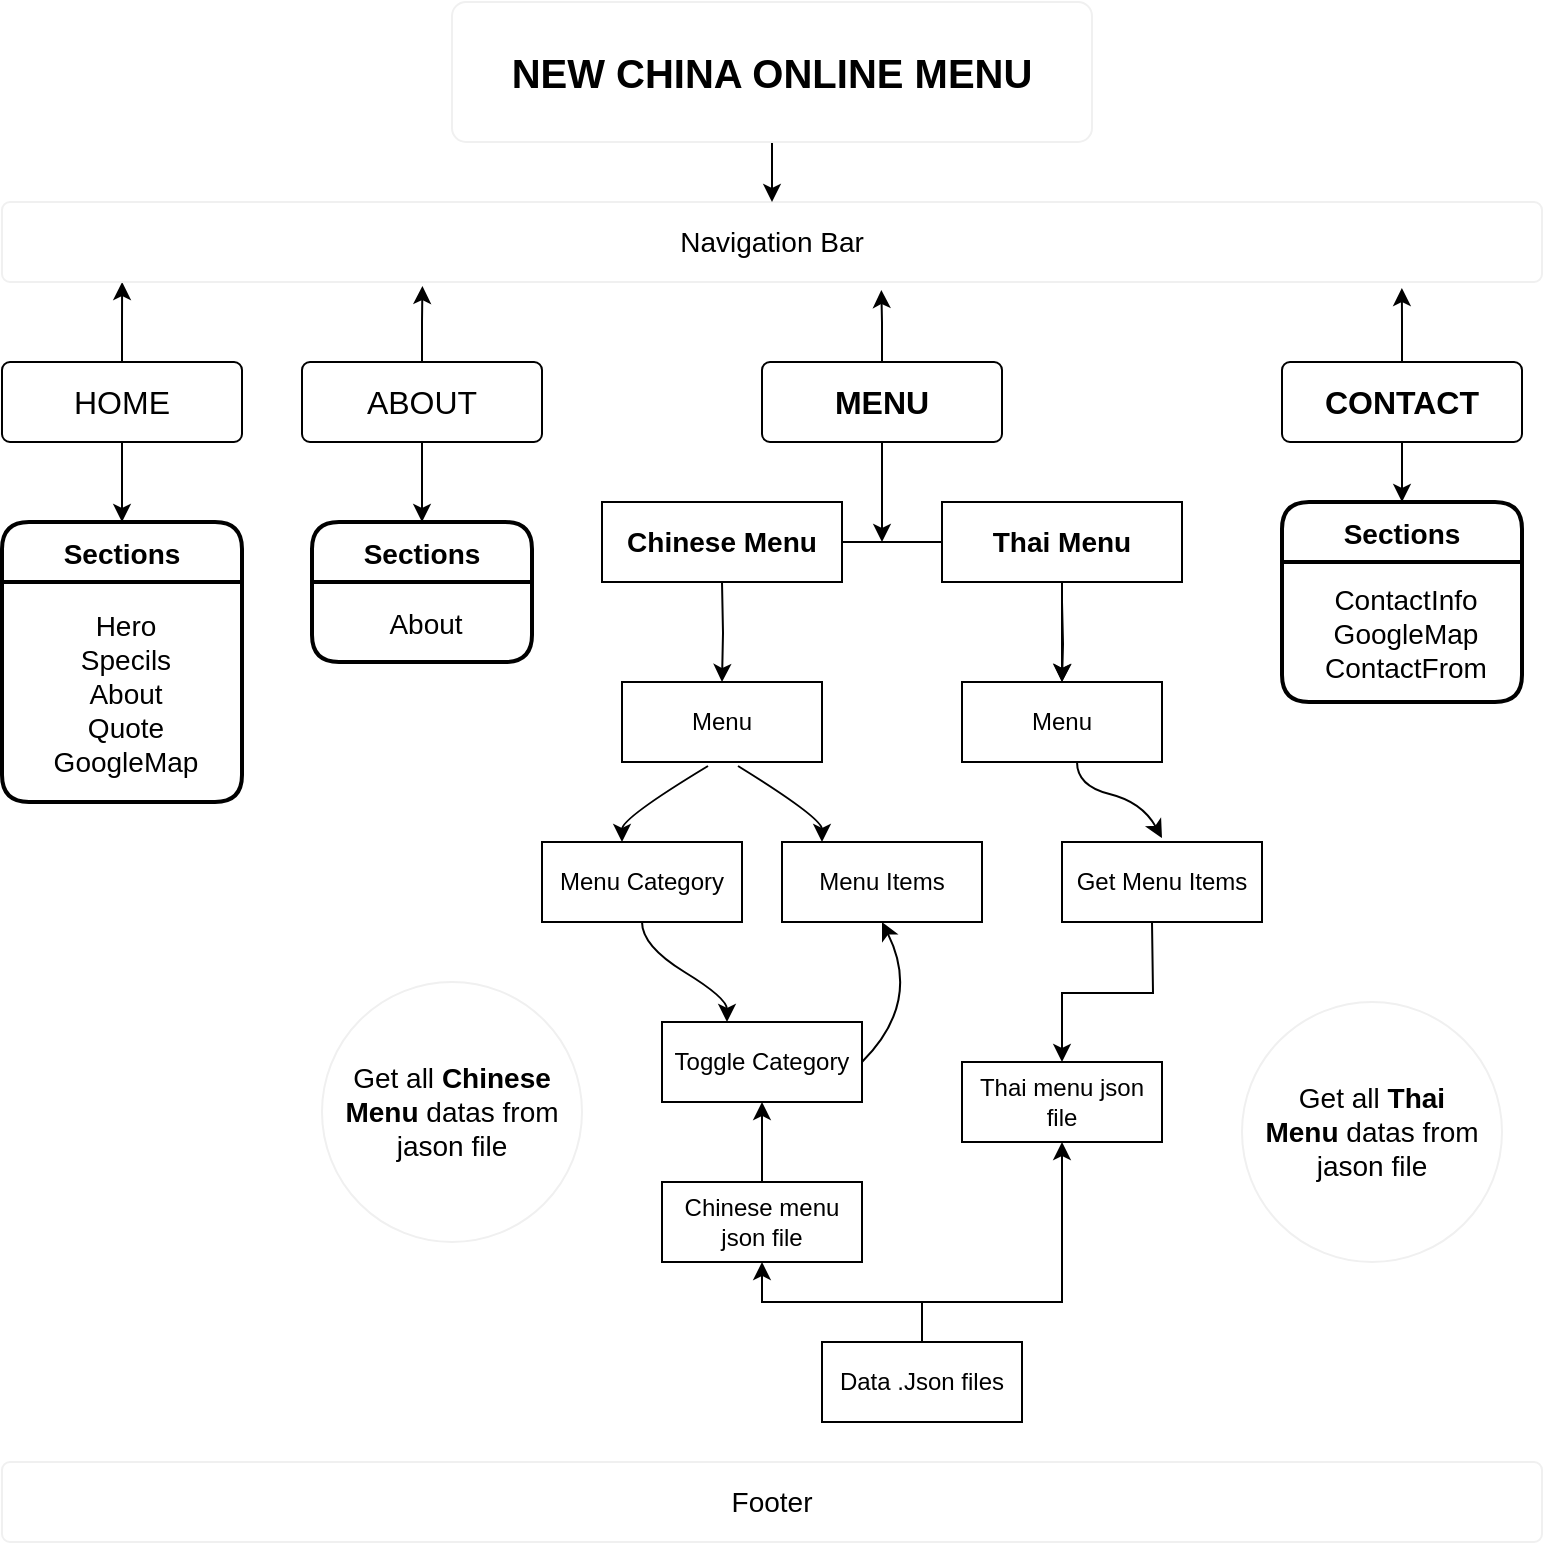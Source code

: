 <mxfile>
    <diagram id="spaKL6NTC4pt9zbaQ05e" name="Page-1">
        <mxGraphModel dx="750" dy="680" grid="1" gridSize="10" guides="1" tooltips="1" connect="1" arrows="1" fold="1" page="1" pageScale="1" pageWidth="850" pageHeight="1100" background="none" math="0" shadow="0">
            <root>
                <mxCell id="0"/>
                <mxCell id="1" parent="0"/>
                <mxCell id="23" style="edgeStyle=orthogonalEdgeStyle;rounded=0;orthogonalLoop=1;jettySize=auto;html=1;entryX=0.5;entryY=0;entryDx=0;entryDy=0;fontSize=16;" parent="1" source="2" target="12" edge="1">
                    <mxGeometry relative="1" as="geometry"/>
                </mxCell>
                <mxCell id="132" style="edgeStyle=orthogonalEdgeStyle;rounded=0;orthogonalLoop=1;jettySize=auto;html=1;entryX=0.078;entryY=1;entryDx=0;entryDy=0;entryPerimeter=0;fontSize=14;" parent="1" source="2" target="131" edge="1">
                    <mxGeometry relative="1" as="geometry"/>
                </mxCell>
                <mxCell id="2" value="&lt;font style=&quot;font-size: 16px&quot;&gt;HOME&lt;/font&gt;" style="rounded=1;arcSize=10;whiteSpace=wrap;html=1;align=center;" parent="1" vertex="1">
                    <mxGeometry x="30" y="200" width="120" height="40" as="geometry"/>
                </mxCell>
                <mxCell id="8" value="Sections" style="swimlane;childLayout=stackLayout;horizontal=1;startSize=30;horizontalStack=0;rounded=1;fontSize=14;fontStyle=1;strokeWidth=2;resizeParent=0;resizeLast=1;shadow=0;dashed=0;align=center;" parent="1" vertex="1">
                    <mxGeometry x="185" y="280" width="110" height="70" as="geometry"/>
                </mxCell>
                <mxCell id="9" value="About" style="align=center;strokeColor=none;fillColor=none;spacingLeft=4;fontSize=14;verticalAlign=middle;resizable=0;rotatable=0;part=1;" parent="8" vertex="1">
                    <mxGeometry y="30" width="110" height="40" as="geometry"/>
                </mxCell>
                <mxCell id="29" style="edgeStyle=orthogonalEdgeStyle;rounded=0;orthogonalLoop=1;jettySize=auto;html=1;exitX=0.5;exitY=1;exitDx=0;exitDy=0;fontSize=14;" parent="8" source="9" target="9" edge="1">
                    <mxGeometry relative="1" as="geometry"/>
                </mxCell>
                <mxCell id="12" value="Sections" style="swimlane;childLayout=stackLayout;horizontal=1;startSize=30;horizontalStack=0;rounded=1;fontSize=14;fontStyle=1;strokeWidth=2;resizeParent=0;resizeLast=1;shadow=0;dashed=0;align=center;" parent="1" vertex="1">
                    <mxGeometry x="30" y="280" width="120" height="140" as="geometry"/>
                </mxCell>
                <mxCell id="13" value="Hero&#10;Specils&#10;About&#10;Quote&#10;GoogleMap" style="align=center;fillColor=none;spacingLeft=4;fontSize=14;verticalAlign=middle;resizable=0;rotatable=0;part=1;spacingTop=0;spacing=4;strokeColor=none;rounded=0;" parent="12" vertex="1">
                    <mxGeometry y="30" width="120" height="110" as="geometry"/>
                </mxCell>
                <mxCell id="33" style="edgeStyle=orthogonalEdgeStyle;rounded=0;orthogonalLoop=1;jettySize=auto;html=1;exitX=0.5;exitY=1;exitDx=0;exitDy=0;entryX=0.5;entryY=0;entryDx=0;entryDy=0;fontSize=14;" parent="1" source="17" target="8" edge="1">
                    <mxGeometry relative="1" as="geometry"/>
                </mxCell>
                <mxCell id="134" style="edgeStyle=orthogonalEdgeStyle;rounded=0;orthogonalLoop=1;jettySize=auto;html=1;entryX=0.273;entryY=1.05;entryDx=0;entryDy=0;entryPerimeter=0;fontSize=14;" parent="1" source="17" target="131" edge="1">
                    <mxGeometry relative="1" as="geometry"/>
                </mxCell>
                <mxCell id="17" value="&lt;font style=&quot;font-size: 16px&quot;&gt;ABOUT&lt;/font&gt;" style="rounded=1;arcSize=10;whiteSpace=wrap;html=1;align=center;" parent="1" vertex="1">
                    <mxGeometry x="180" y="200" width="120" height="40" as="geometry"/>
                </mxCell>
                <mxCell id="92" style="edgeStyle=orthogonalEdgeStyle;rounded=0;orthogonalLoop=1;jettySize=auto;html=1;exitX=0.5;exitY=0;exitDx=0;exitDy=0;fontSize=14;" parent="1" source="19" edge="1">
                    <mxGeometry relative="1" as="geometry">
                        <mxPoint x="460" y="210" as="targetPoint"/>
                    </mxGeometry>
                </mxCell>
                <mxCell id="102" style="edgeStyle=orthogonalEdgeStyle;rounded=0;orthogonalLoop=1;jettySize=auto;html=1;fontSize=14;" parent="1" source="19" edge="1">
                    <mxGeometry relative="1" as="geometry">
                        <mxPoint x="470" y="290" as="targetPoint"/>
                    </mxGeometry>
                </mxCell>
                <mxCell id="135" style="edgeStyle=orthogonalEdgeStyle;rounded=0;orthogonalLoop=1;jettySize=auto;html=1;entryX=0.571;entryY=1.1;entryDx=0;entryDy=0;entryPerimeter=0;fontSize=14;" parent="1" source="19" target="131" edge="1">
                    <mxGeometry relative="1" as="geometry"/>
                </mxCell>
                <mxCell id="19" value="&lt;font style=&quot;font-size: 16px&quot;&gt;&lt;b&gt;MENU&lt;/b&gt;&lt;/font&gt;" style="rounded=1;arcSize=10;whiteSpace=wrap;html=1;align=center;" parent="1" vertex="1">
                    <mxGeometry x="410" y="200" width="120" height="40" as="geometry"/>
                </mxCell>
                <mxCell id="101" style="edgeStyle=orthogonalEdgeStyle;rounded=0;orthogonalLoop=1;jettySize=auto;html=1;fontSize=14;" parent="1" source="20" target="99" edge="1">
                    <mxGeometry relative="1" as="geometry"/>
                </mxCell>
                <mxCell id="136" style="edgeStyle=orthogonalEdgeStyle;rounded=0;orthogonalLoop=1;jettySize=auto;html=1;entryX=0.909;entryY=1.075;entryDx=0;entryDy=0;entryPerimeter=0;fontSize=14;" parent="1" source="20" target="131" edge="1">
                    <mxGeometry relative="1" as="geometry"/>
                </mxCell>
                <mxCell id="20" value="&lt;font style=&quot;font-size: 16px&quot;&gt;&lt;b&gt;CONTACT&lt;/b&gt;&lt;/font&gt;" style="rounded=1;arcSize=10;whiteSpace=wrap;html=1;align=center;" parent="1" vertex="1">
                    <mxGeometry x="670" y="200" width="120" height="40" as="geometry"/>
                </mxCell>
                <mxCell id="48" value="" style="edgeStyle=orthogonalEdgeStyle;startArrow=none;endArrow=none;rounded=0;targetPortConstraint=eastwest;sourcePortConstraint=northsouth;fontSize=14;exitX=0;exitY=0.5;exitDx=0;exitDy=0;" parent="1" source="140" target="139" edge="1">
                    <mxGeometry relative="1" as="geometry">
                        <mxPoint x="495" y="300" as="sourcePoint"/>
                        <Array as="points">
                            <mxPoint x="530" y="290"/>
                            <mxPoint x="495" y="290"/>
                            <mxPoint x="495" y="260"/>
                        </Array>
                        <mxPoint x="450" y="290" as="targetPoint"/>
                    </mxGeometry>
                </mxCell>
                <mxCell id="89" style="edgeStyle=orthogonalEdgeStyle;rounded=0;orthogonalLoop=1;jettySize=auto;html=1;entryX=0.5;entryY=0;entryDx=0;entryDy=0;fontSize=14;" parent="1" target="77" edge="1">
                    <mxGeometry relative="1" as="geometry">
                        <mxPoint x="390" y="310" as="sourcePoint"/>
                    </mxGeometry>
                </mxCell>
                <mxCell id="90" style="edgeStyle=orthogonalEdgeStyle;rounded=0;orthogonalLoop=1;jettySize=auto;html=1;entryX=0.5;entryY=0;entryDx=0;entryDy=0;fontSize=14;" parent="1" target="79" edge="1">
                    <mxGeometry relative="1" as="geometry">
                        <mxPoint x="560" y="320" as="sourcePoint"/>
                    </mxGeometry>
                </mxCell>
                <mxCell id="53" style="edgeStyle=orthogonalEdgeStyle;rounded=0;orthogonalLoop=1;jettySize=auto;html=1;exitX=0.5;exitY=1;exitDx=0;exitDy=0;fontSize=14;" parent="1" edge="1">
                    <mxGeometry relative="1" as="geometry">
                        <mxPoint x="560" y="320" as="sourcePoint"/>
                        <mxPoint x="560" y="320" as="targetPoint"/>
                    </mxGeometry>
                </mxCell>
                <mxCell id="77" value="Menu" style="whiteSpace=wrap;html=1;" parent="1" vertex="1">
                    <mxGeometry x="340" y="360" width="100" height="40" as="geometry"/>
                </mxCell>
                <mxCell id="79" value="Menu" style="whiteSpace=wrap;html=1;" parent="1" vertex="1">
                    <mxGeometry x="510" y="360" width="100" height="40" as="geometry"/>
                </mxCell>
                <mxCell id="80" value="" style="html=1;curved=1;noEdgeStyle=1;orthogonal=1;" parent="1" edge="1">
                    <mxGeometry relative="1" as="geometry">
                        <mxPoint x="398" y="402" as="sourcePoint"/>
                        <mxPoint x="440" y="440" as="targetPoint"/>
                        <Array as="points">
                            <mxPoint x="397.5" y="402"/>
                            <mxPoint x="440" y="428"/>
                        </Array>
                    </mxGeometry>
                </mxCell>
                <mxCell id="81" value="" style="html=1;curved=1;noEdgeStyle=1;orthogonal=1;" parent="1" edge="1">
                    <mxGeometry relative="1" as="geometry">
                        <mxPoint x="383" y="402" as="sourcePoint"/>
                        <mxPoint x="340" y="440" as="targetPoint"/>
                        <Array as="points">
                            <mxPoint x="382.5" y="402"/>
                            <mxPoint x="340" y="428"/>
                        </Array>
                    </mxGeometry>
                </mxCell>
                <mxCell id="82" value="Menu Category" style="whiteSpace=wrap;html=1;" parent="1" vertex="1">
                    <mxGeometry x="300" y="440" width="100" height="40" as="geometry"/>
                </mxCell>
                <mxCell id="84" value="Toggle Category" style="whiteSpace=wrap;html=1;" parent="1" vertex="1">
                    <mxGeometry x="360" y="530" width="100" height="40" as="geometry"/>
                </mxCell>
                <mxCell id="87" value="" style="html=1;curved=1;noEdgeStyle=1;orthogonal=1;" parent="1" edge="1">
                    <mxGeometry relative="1" as="geometry">
                        <mxPoint x="350" y="480" as="sourcePoint"/>
                        <mxPoint x="392.5" y="530" as="targetPoint"/>
                        <Array as="points">
                            <mxPoint x="350" y="492"/>
                            <mxPoint x="392.5" y="518"/>
                        </Array>
                    </mxGeometry>
                </mxCell>
                <mxCell id="88" value="" style="html=1;curved=1;noEdgeStyle=1;orthogonal=1;entryX=0.5;entryY=1;entryDx=0;entryDy=0;exitX=1;exitY=0.5;exitDx=0;exitDy=0;" parent="1" source="84" edge="1">
                    <mxGeometry relative="1" as="geometry">
                        <mxPoint x="460" y="590" as="sourcePoint"/>
                        <mxPoint x="470" y="480" as="targetPoint"/>
                        <Array as="points">
                            <mxPoint x="490" y="520"/>
                        </Array>
                    </mxGeometry>
                </mxCell>
                <mxCell id="99" value="Sections" style="swimlane;childLayout=stackLayout;horizontal=1;startSize=30;horizontalStack=0;rounded=1;fontSize=14;fontStyle=1;strokeWidth=2;resizeParent=0;resizeLast=1;shadow=0;dashed=0;align=center;" parent="1" vertex="1">
                    <mxGeometry x="670" y="270" width="120" height="100" as="geometry"/>
                </mxCell>
                <mxCell id="100" value="ContactInfo&#10;GoogleMap&#10;ContactFrom" style="align=center;fillColor=none;spacingLeft=4;fontSize=14;verticalAlign=middle;resizable=0;rotatable=0;part=1;spacingTop=0;spacing=4;strokeColor=none;rounded=0;" parent="99" vertex="1">
                    <mxGeometry y="30" width="120" height="70" as="geometry"/>
                </mxCell>
                <mxCell id="112" style="edgeStyle=orthogonalEdgeStyle;rounded=0;orthogonalLoop=1;jettySize=auto;html=1;entryX=0.5;entryY=1;entryDx=0;entryDy=0;fontSize=14;" parent="1" source="107" target="84" edge="1">
                    <mxGeometry relative="1" as="geometry"/>
                </mxCell>
                <mxCell id="107" value="Chinese menu json file" style="whiteSpace=wrap;html=1;" parent="1" vertex="1">
                    <mxGeometry x="360" y="610" width="100" height="40" as="geometry"/>
                </mxCell>
                <mxCell id="108" value="" style="edgeStyle=elbowEdgeStyle;elbow=vertical;html=1;rounded=0;" parent="1" source="104" target="107" edge="1">
                    <mxGeometry relative="1" as="geometry"/>
                </mxCell>
                <mxCell id="105" value="Thai menu json file" style="whiteSpace=wrap;html=1;" parent="1" vertex="1">
                    <mxGeometry x="510" y="550" width="100" height="40" as="geometry"/>
                </mxCell>
                <mxCell id="106" value="" style="edgeStyle=elbowEdgeStyle;elbow=vertical;html=1;rounded=0;" parent="1" source="104" target="105" edge="1">
                    <mxGeometry relative="1" as="geometry">
                        <Array as="points">
                            <mxPoint x="490" y="670"/>
                        </Array>
                    </mxGeometry>
                </mxCell>
                <mxCell id="104" value="Data .Json files" style="whiteSpace=wrap;html=1;" parent="1" vertex="1">
                    <mxGeometry x="440" y="690" width="100" height="40" as="geometry"/>
                </mxCell>
                <mxCell id="116" style="edgeStyle=orthogonalEdgeStyle;rounded=0;orthogonalLoop=1;jettySize=auto;html=1;entryX=0.5;entryY=0;entryDx=0;entryDy=0;fontSize=14;" parent="1" target="105" edge="1">
                    <mxGeometry relative="1" as="geometry">
                        <mxPoint x="605" y="480" as="sourcePoint"/>
                    </mxGeometry>
                </mxCell>
                <mxCell id="115" value="" style="html=1;curved=1;noEdgeStyle=1;orthogonal=1;" parent="1" edge="1">
                    <mxGeometry relative="1" as="geometry">
                        <mxPoint x="567.5" y="400" as="sourcePoint"/>
                        <mxPoint x="610" y="438" as="targetPoint"/>
                        <Array as="points">
                            <mxPoint x="567.5" y="412"/>
                            <mxPoint x="600" y="420"/>
                            <mxPoint x="610" y="438"/>
                        </Array>
                    </mxGeometry>
                </mxCell>
                <mxCell id="118" value="Footer" style="rounded=1;arcSize=10;whiteSpace=wrap;html=1;align=center;strokeColor=#f0f0f0;fontSize=14;" parent="1" vertex="1">
                    <mxGeometry x="30" y="750" width="770" height="40" as="geometry"/>
                </mxCell>
                <mxCell id="126" value="Get all&amp;nbsp;&lt;b&gt;Chinese Menu &lt;/b&gt;datas&amp;nbsp;from jason file" style="ellipse;whiteSpace=wrap;html=1;align=center;rounded=0;strokeColor=#f0f0f0;fontSize=14;" parent="1" vertex="1">
                    <mxGeometry x="190" y="510" width="130" height="130" as="geometry"/>
                </mxCell>
                <mxCell id="127" value="Get all&amp;nbsp;&lt;b&gt;Thai Menu&lt;/b&gt;&amp;nbsp;datas from jason file" style="ellipse;whiteSpace=wrap;html=1;align=center;rounded=0;strokeColor=#f0f0f0;fontSize=14;" parent="1" vertex="1">
                    <mxGeometry x="650" y="520" width="130" height="130" as="geometry"/>
                </mxCell>
                <mxCell id="131" value="Navigation Bar" style="rounded=1;arcSize=10;whiteSpace=wrap;html=1;align=center;strokeColor=#f0f0f0;fontSize=14;" parent="1" vertex="1">
                    <mxGeometry x="30" y="120" width="770" height="40" as="geometry"/>
                </mxCell>
                <mxCell id="138" style="edgeStyle=orthogonalEdgeStyle;rounded=0;orthogonalLoop=1;jettySize=auto;html=1;entryX=0.5;entryY=0;entryDx=0;entryDy=0;fontSize=14;" parent="1" source="137" target="131" edge="1">
                    <mxGeometry relative="1" as="geometry"/>
                </mxCell>
                <mxCell id="137" value="&lt;b&gt;&lt;font style=&quot;font-size: 20px&quot;&gt;NEW CHINA ONLINE MENU&lt;/font&gt;&lt;/b&gt;" style="rounded=1;arcSize=10;whiteSpace=wrap;html=1;align=center;strokeColor=#f0f0f0;fontSize=14;" parent="1" vertex="1">
                    <mxGeometry x="255" y="20" width="320" height="70" as="geometry"/>
                </mxCell>
                <mxCell id="139" value="&lt;b style=&quot;font-size: 14px&quot;&gt;Chinese Menu&lt;/b&gt;" style="whiteSpace=wrap;html=1;" parent="1" vertex="1">
                    <mxGeometry x="330" y="270" width="120" height="40" as="geometry"/>
                </mxCell>
                <mxCell id="146" value="" style="edgeStyle=orthogonalEdgeStyle;rounded=0;orthogonalLoop=1;jettySize=auto;html=1;" parent="1" source="140" target="79" edge="1">
                    <mxGeometry relative="1" as="geometry"/>
                </mxCell>
                <mxCell id="140" value="&lt;b style=&quot;font-size: 14px&quot;&gt;Thai Menu&lt;/b&gt;" style="whiteSpace=wrap;html=1;" parent="1" vertex="1">
                    <mxGeometry x="500" y="270" width="120" height="40" as="geometry"/>
                </mxCell>
                <mxCell id="148" value="&lt;span style=&quot;font-family: &amp;#34;helvetica&amp;#34;&quot;&gt;Menu Items&lt;/span&gt;" style="whiteSpace=wrap;html=1;" parent="1" vertex="1">
                    <mxGeometry x="420" y="440" width="100" height="40" as="geometry"/>
                </mxCell>
                <mxCell id="149" value="&lt;span style=&quot;font-family: &amp;#34;helvetica&amp;#34;&quot;&gt;Get Menu Items&lt;/span&gt;" style="whiteSpace=wrap;html=1;" parent="1" vertex="1">
                    <mxGeometry x="560" y="440" width="100" height="40" as="geometry"/>
                </mxCell>
            </root>
        </mxGraphModel>
    </diagram>
</mxfile>